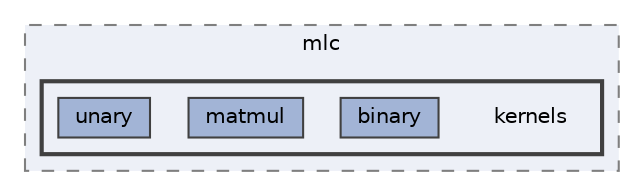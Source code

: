 digraph "/home/runner/work/machine-learning-compilers/machine-learning-compilers/include/mlc/kernels"
{
 // LATEX_PDF_SIZE
  bgcolor="transparent";
  edge [fontname=Helvetica,fontsize=10,labelfontname=Helvetica,labelfontsize=10];
  node [fontname=Helvetica,fontsize=10,shape=box,height=0.2,width=0.4];
  compound=true
  subgraph clusterdir_b82d16d449f0266f2e3e94ead4ca0d61 {
    graph [ bgcolor="#edf0f7", pencolor="grey50", label="mlc", fontname=Helvetica,fontsize=10 style="filled,dashed", URL="dir_b82d16d449f0266f2e3e94ead4ca0d61.html",tooltip=""]
  subgraph clusterdir_268f02cdae9f498a0b5a6088de2d9299 {
    graph [ bgcolor="#edf0f7", pencolor="grey25", label="", fontname=Helvetica,fontsize=10 style="filled,bold", URL="dir_268f02cdae9f498a0b5a6088de2d9299.html",tooltip=""]
    dir_268f02cdae9f498a0b5a6088de2d9299 [shape=plaintext, label="kernels"];
  dir_4453057ba5215aee82b8780176216e50 [label="binary", fillcolor="#a2b4d6", color="grey25", style="filled", URL="dir_4453057ba5215aee82b8780176216e50.html",tooltip=""];
  dir_5e450f69b371a785ca2fde61e674b7ec [label="matmul", fillcolor="#a2b4d6", color="grey25", style="filled", URL="dir_5e450f69b371a785ca2fde61e674b7ec.html",tooltip=""];
  dir_6ff55a3732977f6800710b1c31ded653 [label="unary", fillcolor="#a2b4d6", color="grey25", style="filled", URL="dir_6ff55a3732977f6800710b1c31ded653.html",tooltip=""];
  }
  }
}
